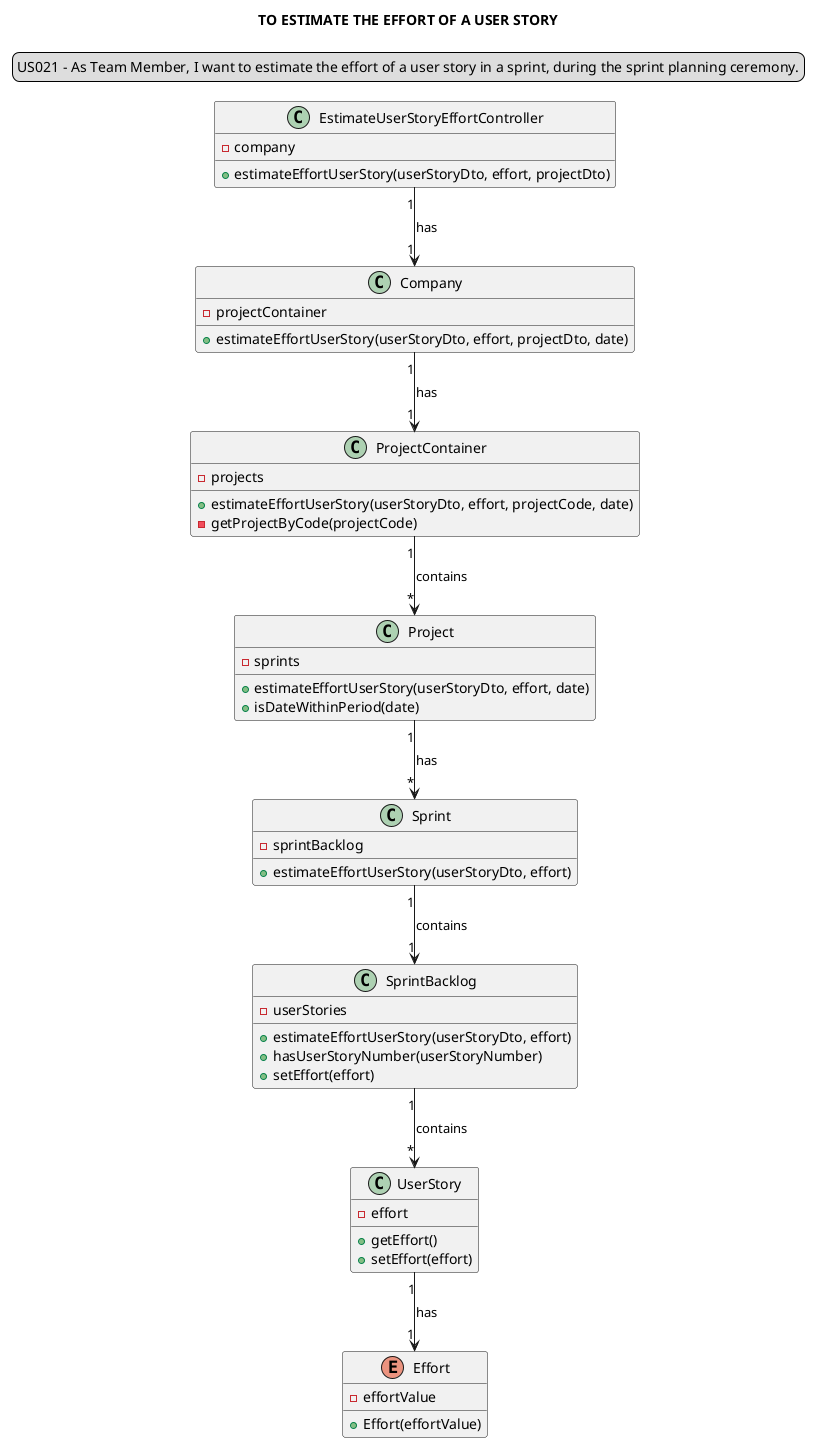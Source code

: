 @startuml
'https://plantuml.com/sequence-diagram
title TO ESTIMATE THE EFFORT OF A USER STORY
legend top
US021 - As Team Member, I want to estimate the effort of a user story in a sprint, during the sprint planning ceremony.
end legend
skinparam sequenceMessageAlign center

class "EstimateUserStoryEffortController" {
- company
+ estimateEffortUserStory(userStoryDto, effort, projectDto)
}

class "Company" {
- projectContainer
+ estimateEffortUserStory(userStoryDto, effort, projectDto, date)
}
class "ProjectContainer" {
- projects
+ estimateEffortUserStory(userStoryDto, effort, projectCode, date)
- getProjectByCode(projectCode)
}
class "Project"{
- sprints
+ estimateEffortUserStory(userStoryDto, effort, date)
+ isDateWithinPeriod(date)
}
class "Sprint"{
- sprintBacklog
+ estimateEffortUserStory(userStoryDto, effort)
}
class "SprintBacklog" {
- userStories
+ estimateEffortUserStory(userStoryDto, effort)
+ hasUserStoryNumber(userStoryNumber)
+ setEffort(effort)
}
class "UserStory"{
- effort
+ getEffort()
+ setEffort(effort)
}
enum "Effort"{
- effortValue
+ Effort(effortValue)
}

"EstimateUserStoryEffortController" "1" --> "1" "Company" : has
"Company" "1" --> "1" "ProjectContainer" : has
"ProjectContainer" "1" --> "*" "Project" : contains
"Project" "1" --> "*" "Sprint" : has
"Sprint" "1" --> "1" "SprintBacklog" : contains
"SprintBacklog" "1" --> "*" "UserStory" : contains
"UserStory" "1" --> "1" "Effort" : has
@enduml